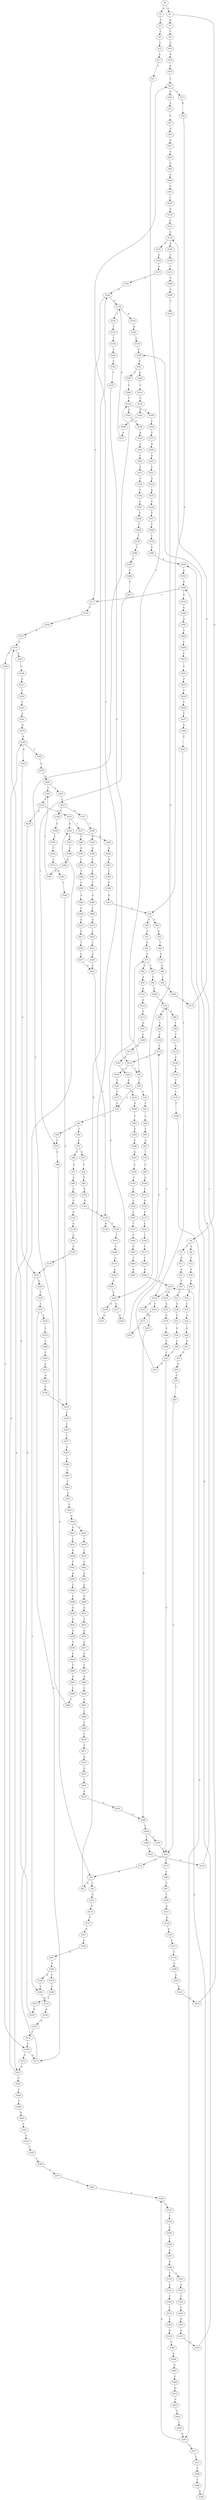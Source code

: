 strict digraph  {
	S0 -> S1 [ label = G ];
	S0 -> S2 [ label = A ];
	S1 -> S3 [ label = A ];
	S1 -> S4 [ label = G ];
	S2 -> S5 [ label = T ];
	S3 -> S6 [ label = C ];
	S4 -> S7 [ label = T ];
	S4 -> S8 [ label = A ];
	S5 -> S9 [ label = T ];
	S6 -> S10 [ label = G ];
	S7 -> S11 [ label = G ];
	S8 -> S12 [ label = T ];
	S9 -> S13 [ label = C ];
	S10 -> S14 [ label = A ];
	S11 -> S15 [ label = A ];
	S12 -> S16 [ label = T ];
	S13 -> S17 [ label = C ];
	S14 -> S18 [ label = A ];
	S15 -> S19 [ label = C ];
	S16 -> S20 [ label = C ];
	S17 -> S21 [ label = C ];
	S18 -> S22 [ label = T ];
	S19 -> S23 [ label = C ];
	S20 -> S24 [ label = T ];
	S21 -> S25 [ label = T ];
	S22 -> S26 [ label = A ];
	S22 -> S27 [ label = C ];
	S23 -> S28 [ label = A ];
	S24 -> S29 [ label = G ];
	S25 -> S30 [ label = T ];
	S26 -> S31 [ label = G ];
	S27 -> S32 [ label = A ];
	S28 -> S33 [ label = G ];
	S29 -> S34 [ label = G ];
	S30 -> S35 [ label = T ];
	S30 -> S36 [ label = G ];
	S31 -> S37 [ label = T ];
	S32 -> S38 [ label = C ];
	S33 -> S39 [ label = G ];
	S34 -> S40 [ label = A ];
	S35 -> S41 [ label = C ];
	S36 -> S42 [ label = T ];
	S37 -> S43 [ label = G ];
	S38 -> S44 [ label = A ];
	S38 -> S45 [ label = G ];
	S39 -> S46 [ label = T ];
	S40 -> S47 [ label = A ];
	S41 -> S48 [ label = C ];
	S42 -> S49 [ label = T ];
	S42 -> S50 [ label = C ];
	S43 -> S51 [ label = A ];
	S44 -> S52 [ label = A ];
	S45 -> S53 [ label = G ];
	S46 -> S54 [ label = C ];
	S47 -> S55 [ label = G ];
	S48 -> S56 [ label = T ];
	S49 -> S57 [ label = T ];
	S50 -> S58 [ label = C ];
	S51 -> S59 [ label = G ];
	S52 -> S60 [ label = T ];
	S53 -> S61 [ label = G ];
	S54 -> S62 [ label = C ];
	S54 -> S63 [ label = G ];
	S55 -> S64 [ label = G ];
	S56 -> S65 [ label = A ];
	S57 -> S66 [ label = G ];
	S57 -> S67 [ label = A ];
	S58 -> S68 [ label = G ];
	S59 -> S69 [ label = A ];
	S60 -> S70 [ label = G ];
	S61 -> S71 [ label = G ];
	S62 -> S72 [ label = G ];
	S62 -> S73 [ label = C ];
	S63 -> S74 [ label = T ];
	S64 -> S75 [ label = T ];
	S65 -> S76 [ label = T ];
	S66 -> S77 [ label = A ];
	S67 -> S78 [ label = C ];
	S68 -> S79 [ label = A ];
	S69 -> S80 [ label = G ];
	S70 -> S81 [ label = G ];
	S71 -> S82 [ label = A ];
	S71 -> S83 [ label = T ];
	S72 -> S79 [ label = A ];
	S73 -> S84 [ label = C ];
	S74 -> S85 [ label = T ];
	S74 -> S86 [ label = C ];
	S75 -> S87 [ label = C ];
	S76 -> S88 [ label = C ];
	S77 -> S89 [ label = C ];
	S78 -> S90 [ label = T ];
	S79 -> S91 [ label = C ];
	S79 -> S92 [ label = G ];
	S80 -> S93 [ label = G ];
	S81 -> S94 [ label = T ];
	S82 -> S95 [ label = A ];
	S83 -> S96 [ label = C ];
	S84 -> S97 [ label = G ];
	S85 -> S98 [ label = T ];
	S86 -> S99 [ label = T ];
	S87 -> S62 [ label = C ];
	S88 -> S100 [ label = G ];
	S89 -> S101 [ label = G ];
	S90 -> S102 [ label = G ];
	S91 -> S103 [ label = G ];
	S92 -> S104 [ label = A ];
	S93 -> S105 [ label = T ];
	S94 -> S106 [ label = A ];
	S95 -> S107 [ label = A ];
	S96 -> S108 [ label = G ];
	S97 -> S109 [ label = T ];
	S98 -> S110 [ label = C ];
	S99 -> S111 [ label = T ];
	S100 -> S112 [ label = C ];
	S101 -> S113 [ label = G ];
	S102 -> S114 [ label = G ];
	S103 -> S115 [ label = G ];
	S104 -> S116 [ label = G ];
	S104 -> S117 [ label = C ];
	S105 -> S118 [ label = A ];
	S106 -> S119 [ label = C ];
	S107 -> S120 [ label = A ];
	S108 -> S74 [ label = T ];
	S109 -> S121 [ label = G ];
	S110 -> S122 [ label = C ];
	S111 -> S123 [ label = G ];
	S112 -> S124 [ label = A ];
	S113 -> S125 [ label = C ];
	S114 -> S126 [ label = T ];
	S115 -> S127 [ label = T ];
	S116 -> S128 [ label = A ];
	S116 -> S129 [ label = T ];
	S117 -> S130 [ label = C ];
	S118 -> S131 [ label = C ];
	S119 -> S132 [ label = C ];
	S120 -> S133 [ label = A ];
	S121 -> S134 [ label = G ];
	S122 -> S135 [ label = C ];
	S123 -> S136 [ label = C ];
	S124 -> S137 [ label = A ];
	S125 -> S138 [ label = G ];
	S126 -> S139 [ label = A ];
	S126 -> S140 [ label = G ];
	S127 -> S141 [ label = G ];
	S128 -> S142 [ label = A ];
	S129 -> S143 [ label = T ];
	S130 -> S144 [ label = A ];
	S131 -> S132 [ label = C ];
	S132 -> S145 [ label = C ];
	S132 -> S146 [ label = A ];
	S133 -> S147 [ label = G ];
	S134 -> S148 [ label = A ];
	S135 -> S149 [ label = C ];
	S135 -> S25 [ label = T ];
	S136 -> S150 [ label = G ];
	S137 -> S151 [ label = C ];
	S138 -> S152 [ label = A ];
	S140 -> S153 [ label = T ];
	S141 -> S154 [ label = A ];
	S142 -> S155 [ label = G ];
	S143 -> S156 [ label = T ];
	S144 -> S157 [ label = A ];
	S145 -> S158 [ label = G ];
	S146 -> S159 [ label = T ];
	S147 -> S160 [ label = C ];
	S148 -> S161 [ label = C ];
	S149 -> S162 [ label = T ];
	S150 -> S163 [ label = C ];
	S151 -> S164 [ label = T ];
	S152 -> S165 [ label = A ];
	S153 -> S166 [ label = C ];
	S154 -> S167 [ label = A ];
	S155 -> S168 [ label = T ];
	S156 -> S169 [ label = T ];
	S157 -> S170 [ label = G ];
	S158 -> S171 [ label = A ];
	S159 -> S172 [ label = C ];
	S160 -> S173 [ label = G ];
	S161 -> S174 [ label = A ];
	S162 -> S175 [ label = T ];
	S163 -> S176 [ label = C ];
	S164 -> S177 [ label = C ];
	S165 -> S178 [ label = A ];
	S166 -> S179 [ label = A ];
	S167 -> S180 [ label = A ];
	S168 -> S181 [ label = A ];
	S169 -> S182 [ label = C ];
	S170 -> S183 [ label = A ];
	S170 -> S184 [ label = T ];
	S171 -> S185 [ label = G ];
	S172 -> S186 [ label = A ];
	S173 -> S187 [ label = A ];
	S174 -> S188 [ label = G ];
	S175 -> S36 [ label = G ];
	S176 -> S189 [ label = C ];
	S177 -> S190 [ label = C ];
	S178 -> S191 [ label = A ];
	S179 -> S192 [ label = A ];
	S180 -> S193 [ label = C ];
	S180 -> S194 [ label = A ];
	S181 -> S195 [ label = C ];
	S181 -> S196 [ label = G ];
	S182 -> S197 [ label = C ];
	S183 -> S198 [ label = C ];
	S184 -> S199 [ label = C ];
	S185 -> S104 [ label = A ];
	S186 -> S200 [ label = A ];
	S187 -> S201 [ label = C ];
	S188 -> S202 [ label = A ];
	S189 -> S203 [ label = G ];
	S190 -> S204 [ label = A ];
	S191 -> S205 [ label = G ];
	S191 -> S206 [ label = C ];
	S192 -> S207 [ label = C ];
	S193 -> S208 [ label = C ];
	S194 -> S206 [ label = C ];
	S195 -> S209 [ label = C ];
	S196 -> S210 [ label = C ];
	S197 -> S135 [ label = C ];
	S198 -> S211 [ label = G ];
	S199 -> S212 [ label = G ];
	S199 -> S213 [ label = A ];
	S200 -> S214 [ label = C ];
	S201 -> S215 [ label = G ];
	S202 -> S216 [ label = A ];
	S203 -> S217 [ label = C ];
	S203 -> S218 [ label = A ];
	S204 -> S219 [ label = G ];
	S205 -> S220 [ label = T ];
	S206 -> S221 [ label = A ];
	S207 -> S222 [ label = G ];
	S208 -> S223 [ label = A ];
	S209 -> S224 [ label = T ];
	S210 -> S225 [ label = G ];
	S211 -> S226 [ label = T ];
	S212 -> S227 [ label = A ];
	S213 -> S228 [ label = A ];
	S214 -> S222 [ label = G ];
	S215 -> S229 [ label = A ];
	S216 -> S230 [ label = G ];
	S217 -> S231 [ label = T ];
	S218 -> S232 [ label = C ];
	S219 -> S233 [ label = C ];
	S219 -> S234 [ label = T ];
	S220 -> S235 [ label = C ];
	S221 -> S236 [ label = A ];
	S222 -> S237 [ label = G ];
	S222 -> S238 [ label = A ];
	S223 -> S239 [ label = A ];
	S224 -> S240 [ label = T ];
	S224 -> S241 [ label = A ];
	S225 -> S242 [ label = A ];
	S226 -> S243 [ label = C ];
	S227 -> S244 [ label = A ];
	S227 -> S245 [ label = C ];
	S228 -> S246 [ label = T ];
	S228 -> S247 [ label = A ];
	S229 -> S248 [ label = G ];
	S230 -> S168 [ label = T ];
	S231 -> S249 [ label = C ];
	S232 -> S250 [ label = C ];
	S233 -> S251 [ label = A ];
	S234 -> S252 [ label = T ];
	S234 -> S253 [ label = A ];
	S235 -> S254 [ label = T ];
	S235 -> S213 [ label = A ];
	S236 -> S255 [ label = G ];
	S237 -> S256 [ label = G ];
	S238 -> S257 [ label = A ];
	S239 -> S170 [ label = G ];
	S240 -> S258 [ label = C ];
	S241 -> S259 [ label = A ];
	S242 -> S260 [ label = G ];
	S243 -> S261 [ label = G ];
	S244 -> S262 [ label = G ];
	S244 -> S263 [ label = A ];
	S245 -> S264 [ label = T ];
	S246 -> S265 [ label = A ];
	S247 -> S266 [ label = G ];
	S248 -> S267 [ label = T ];
	S249 -> S268 [ label = C ];
	S250 -> S269 [ label = G ];
	S251 -> S270 [ label = G ];
	S252 -> S271 [ label = T ];
	S253 -> S272 [ label = G ];
	S254 -> S273 [ label = C ];
	S255 -> S274 [ label = T ];
	S256 -> S71 [ label = G ];
	S257 -> S22 [ label = T ];
	S258 -> S275 [ label = T ];
	S259 -> S276 [ label = A ];
	S260 -> S277 [ label = A ];
	S261 -> S278 [ label = A ];
	S262 -> S279 [ label = A ];
	S263 -> S191 [ label = A ];
	S264 -> S280 [ label = T ];
	S265 -> S281 [ label = A ];
	S266 -> S282 [ label = A ];
	S267 -> S283 [ label = G ];
	S268 -> S284 [ label = A ];
	S269 -> S285 [ label = T ];
	S270 -> S286 [ label = G ];
	S271 -> S287 [ label = C ];
	S272 -> S288 [ label = G ];
	S273 -> S289 [ label = C ];
	S274 -> S199 [ label = C ];
	S275 -> S290 [ label = A ];
	S276 -> S291 [ label = G ];
	S277 -> S116 [ label = G ];
	S278 -> S244 [ label = A ];
	S279 -> S292 [ label = G ];
	S280 -> S293 [ label = A ];
	S281 -> S294 [ label = T ];
	S282 -> S295 [ label = G ];
	S283 -> S296 [ label = T ];
	S284 -> S219 [ label = G ];
	S285 -> S297 [ label = A ];
	S286 -> S298 [ label = T ];
	S287 -> S122 [ label = C ];
	S288 -> S299 [ label = T ];
	S289 -> S300 [ label = T ];
	S290 -> S301 [ label = G ];
	S291 -> S302 [ label = C ];
	S292 -> S303 [ label = T ];
	S292 -> S304 [ label = C ];
	S293 -> S305 [ label = T ];
	S294 -> S306 [ label = C ];
	S295 -> S303 [ label = T ];
	S296 -> S307 [ label = G ];
	S297 -> S308 [ label = G ];
	S298 -> S54 [ label = C ];
	S299 -> S309 [ label = T ];
	S299 -> S310 [ label = C ];
	S300 -> S311 [ label = C ];
	S301 -> S312 [ label = C ];
	S302 -> S313 [ label = A ];
	S303 -> S314 [ label = C ];
	S304 -> S315 [ label = C ];
	S305 -> S316 [ label = G ];
	S306 -> S317 [ label = A ];
	S307 -> S318 [ label = G ];
	S308 -> S319 [ label = T ];
	S308 -> S320 [ label = C ];
	S309 -> S321 [ label = C ];
	S310 -> S62 [ label = C ];
	S311 -> S322 [ label = A ];
	S312 -> S323 [ label = A ];
	S313 -> S324 [ label = T ];
	S314 -> S325 [ label = A ];
	S314 -> S326 [ label = G ];
	S315 -> S327 [ label = A ];
	S315 -> S328 [ label = G ];
	S316 -> S329 [ label = C ];
	S317 -> S38 [ label = C ];
	S318 -> S330 [ label = T ];
	S319 -> S331 [ label = A ];
	S320 -> S332 [ label = A ];
	S321 -> S333 [ label = G ];
	S322 -> S334 [ label = C ];
	S323 -> S335 [ label = A ];
	S324 -> S336 [ label = T ];
	S325 -> S228 [ label = A ];
	S325 -> S337 [ label = T ];
	S326 -> S227 [ label = A ];
	S327 -> S338 [ label = C ];
	S328 -> S339 [ label = G ];
	S329 -> S340 [ label = C ];
	S330 -> S341 [ label = T ];
	S331 -> S342 [ label = T ];
	S332 -> S343 [ label = T ];
	S333 -> S344 [ label = A ];
	S334 -> S345 [ label = G ];
	S335 -> S346 [ label = G ];
	S336 -> S347 [ label = C ];
	S337 -> S348 [ label = T ];
	S338 -> S349 [ label = T ];
	S339 -> S350 [ label = C ];
	S340 -> S351 [ label = C ];
	S341 -> S352 [ label = G ];
	S342 -> S353 [ label = C ];
	S343 -> S354 [ label = C ];
	S344 -> S355 [ label = G ];
	S345 -> S356 [ label = T ];
	S346 -> S357 [ label = T ];
	S347 -> S358 [ label = C ];
	S348 -> S359 [ label = A ];
	S349 -> S360 [ label = A ];
	S350 -> S361 [ label = T ];
	S351 -> S362 [ label = G ];
	S352 -> S363 [ label = T ];
	S353 -> S364 [ label = C ];
	S354 -> S365 [ label = G ];
	S355 -> S366 [ label = A ];
	S356 -> S367 [ label = C ];
	S357 -> S368 [ label = T ];
	S358 -> S369 [ label = T ];
	S359 -> S370 [ label = C ];
	S360 -> S371 [ label = T ];
	S361 -> S372 [ label = C ];
	S362 -> S218 [ label = A ];
	S363 -> S373 [ label = T ];
	S364 -> S374 [ label = A ];
	S365 -> S375 [ label = A ];
	S366 -> S117 [ label = C ];
	S366 -> S376 [ label = A ];
	S367 -> S377 [ label = T ];
	S368 -> S378 [ label = C ];
	S369 -> S379 [ label = T ];
	S370 -> S380 [ label = T ];
	S371 -> S381 [ label = T ];
	S372 -> S382 [ label = A ];
	S373 -> S383 [ label = C ];
	S374 -> S384 [ label = G ];
	S375 -> S385 [ label = G ];
	S376 -> S386 [ label = C ];
	S377 -> S387 [ label = A ];
	S378 -> S388 [ label = G ];
	S379 -> S389 [ label = T ];
	S380 -> S390 [ label = C ];
	S381 -> S391 [ label = C ];
	S382 -> S392 [ label = C ];
	S383 -> S393 [ label = G ];
	S384 -> S394 [ label = A ];
	S385 -> S366 [ label = A ];
	S386 -> S395 [ label = A ];
	S387 -> S396 [ label = A ];
	S388 -> S344 [ label = A ];
	S389 -> S397 [ label = G ];
	S390 -> S398 [ label = A ];
	S391 -> S399 [ label = G ];
	S392 -> S345 [ label = G ];
	S393 -> S400 [ label = T ];
	S394 -> S401 [ label = A ];
	S395 -> S402 [ label = C ];
	S396 -> S403 [ label = T ];
	S397 -> S404 [ label = T ];
	S398 -> S405 [ label = C ];
	S399 -> S406 [ label = C ];
	S400 -> S407 [ label = A ];
	S401 -> S408 [ label = C ];
	S402 -> S409 [ label = C ];
	S403 -> S410 [ label = T ];
	S404 -> S411 [ label = C ];
	S405 -> S412 [ label = A ];
	S406 -> S413 [ label = A ];
	S408 -> S414 [ label = G ];
	S409 -> S415 [ label = C ];
	S410 -> S416 [ label = A ];
	S411 -> S58 [ label = C ];
	S412 -> S417 [ label = C ];
	S413 -> S418 [ label = C ];
	S414 -> S419 [ label = C ];
	S415 -> S420 [ label = G ];
	S416 -> S421 [ label = C ];
	S417 -> S422 [ label = T ];
	S418 -> S423 [ label = T ];
	S419 -> S424 [ label = C ];
	S420 -> S425 [ label = T ];
	S421 -> S426 [ label = G ];
	S422 -> S427 [ label = G ];
	S423 -> S428 [ label = G ];
	S424 -> S429 [ label = C ];
	S425 -> S430 [ label = T ];
	S426 -> S431 [ label = A ];
	S426 -> S432 [ label = G ];
	S427 -> S433 [ label = G ];
	S428 -> S433 [ label = G ];
	S429 -> S203 [ label = G ];
	S430 -> S434 [ label = C ];
	S431 -> S435 [ label = C ];
	S432 -> S436 [ label = C ];
	S433 -> S126 [ label = T ];
	S434 -> S437 [ label = C ];
	S435 -> S438 [ label = A ];
	S436 -> S439 [ label = T ];
	S437 -> S440 [ label = A ];
	S438 -> S441 [ label = T ];
	S439 -> S442 [ label = T ];
	S440 -> S443 [ label = G ];
	S441 -> S444 [ label = A ];
	S442 -> S445 [ label = C ];
	S443 -> S234 [ label = T ];
	S444 -> S446 [ label = C ];
	S445 -> S447 [ label = C ];
	S446 -> S448 [ label = G ];
	S447 -> S449 [ label = G ];
	S448 -> S450 [ label = G ];
	S449 -> S451 [ label = A ];
	S450 -> S452 [ label = A ];
	S451 -> S453 [ label = A ];
	S452 -> S454 [ label = A ];
	S453 -> S455 [ label = A ];
	S454 -> S456 [ label = T ];
	S455 -> S457 [ label = C ];
	S456 -> S458 [ label = G ];
	S457 -> S459 [ label = G ];
	S458 -> S460 [ label = T ];
	S459 -> S461 [ label = T ];
	S460 -> S462 [ label = A ];
	S461 -> S463 [ label = A ];
	S462 -> S464 [ label = C ];
	S463 -> S465 [ label = C ];
	S464 -> S466 [ label = C ];
	S465 -> S467 [ label = A ];
	S466 -> S224 [ label = T ];
	S467 -> S468 [ label = C ];
	S468 -> S469 [ label = T ];
	S469 -> S470 [ label = C ];
	S470 -> S471 [ label = T ];
	S471 -> S472 [ label = A ];
	S472 -> S473 [ label = G ];
	S473 -> S474 [ label = T ];
	S474 -> S475 [ label = A ];
	S475 -> S476 [ label = G ];
	S476 -> S288 [ label = G ];
}

